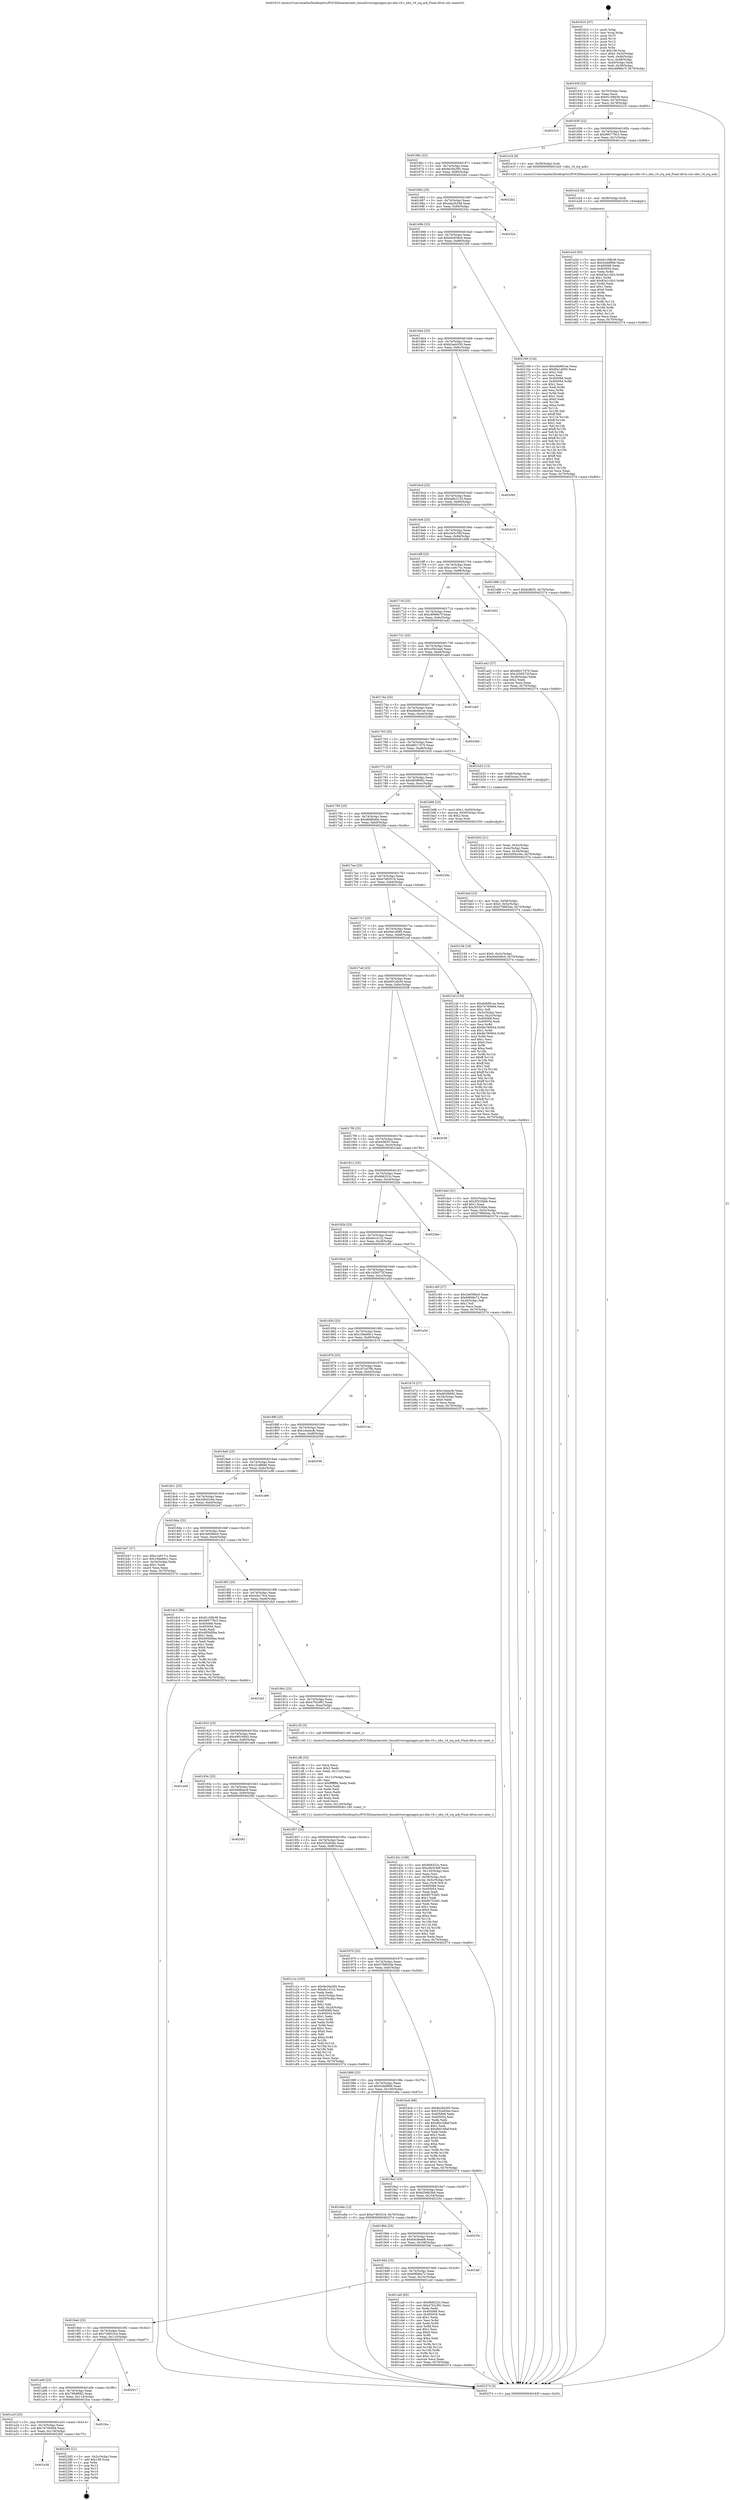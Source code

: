 digraph "0x401610" {
  label = "0x401610 (/mnt/c/Users/mathe/Desktop/tcc/POCII/binaries/extr_linuxdriversgpiogpio-pci-idio-16.c_idio_16_irq_ack_Final-ollvm.out::main(0))"
  labelloc = "t"
  node[shape=record]

  Entry [label="",width=0.3,height=0.3,shape=circle,fillcolor=black,style=filled]
  "0x40163f" [label="{
     0x40163f [23]\l
     | [instrs]\l
     &nbsp;&nbsp;0x40163f \<+3\>: mov -0x70(%rbp),%eax\l
     &nbsp;&nbsp;0x401642 \<+2\>: mov %eax,%ecx\l
     &nbsp;&nbsp;0x401644 \<+6\>: sub $0x91c58b38,%ecx\l
     &nbsp;&nbsp;0x40164a \<+3\>: mov %eax,-0x74(%rbp)\l
     &nbsp;&nbsp;0x40164d \<+3\>: mov %ecx,-0x78(%rbp)\l
     &nbsp;&nbsp;0x401650 \<+6\>: je 0000000000402310 \<main+0xd00\>\l
  }"]
  "0x402310" [label="{
     0x402310\l
  }", style=dashed]
  "0x401656" [label="{
     0x401656 [22]\l
     | [instrs]\l
     &nbsp;&nbsp;0x401656 \<+5\>: jmp 000000000040165b \<main+0x4b\>\l
     &nbsp;&nbsp;0x40165b \<+3\>: mov -0x74(%rbp),%eax\l
     &nbsp;&nbsp;0x40165e \<+5\>: sub $0x995779c3,%eax\l
     &nbsp;&nbsp;0x401663 \<+3\>: mov %eax,-0x7c(%rbp)\l
     &nbsp;&nbsp;0x401666 \<+6\>: je 0000000000401e1b \<main+0x80b\>\l
  }"]
  Exit [label="",width=0.3,height=0.3,shape=circle,fillcolor=black,style=filled,peripheries=2]
  "0x401e1b" [label="{
     0x401e1b [9]\l
     | [instrs]\l
     &nbsp;&nbsp;0x401e1b \<+4\>: mov -0x58(%rbp),%rdi\l
     &nbsp;&nbsp;0x401e1f \<+5\>: call 0000000000401420 \<idio_16_irq_ack\>\l
     | [calls]\l
     &nbsp;&nbsp;0x401420 \{1\} (/mnt/c/Users/mathe/Desktop/tcc/POCII/binaries/extr_linuxdriversgpiogpio-pci-idio-16.c_idio_16_irq_ack_Final-ollvm.out::idio_16_irq_ack)\l
  }"]
  "0x40166c" [label="{
     0x40166c [22]\l
     | [instrs]\l
     &nbsp;&nbsp;0x40166c \<+5\>: jmp 0000000000401671 \<main+0x61\>\l
     &nbsp;&nbsp;0x401671 \<+3\>: mov -0x74(%rbp),%eax\l
     &nbsp;&nbsp;0x401674 \<+5\>: sub $0x9e29a395,%eax\l
     &nbsp;&nbsp;0x401679 \<+3\>: mov %eax,-0x80(%rbp)\l
     &nbsp;&nbsp;0x40167c \<+6\>: je 00000000004022b2 \<main+0xca2\>\l
  }"]
  "0x401a38" [label="{
     0x401a38\l
  }", style=dashed]
  "0x4022b2" [label="{
     0x4022b2\l
  }", style=dashed]
  "0x401682" [label="{
     0x401682 [25]\l
     | [instrs]\l
     &nbsp;&nbsp;0x401682 \<+5\>: jmp 0000000000401687 \<main+0x77\>\l
     &nbsp;&nbsp;0x401687 \<+3\>: mov -0x74(%rbp),%eax\l
     &nbsp;&nbsp;0x40168a \<+5\>: sub $0xada2b248,%eax\l
     &nbsp;&nbsp;0x40168f \<+6\>: mov %eax,-0x84(%rbp)\l
     &nbsp;&nbsp;0x401695 \<+6\>: je 000000000040232e \<main+0xd1e\>\l
  }"]
  "0x402285" [label="{
     0x402285 [21]\l
     | [instrs]\l
     &nbsp;&nbsp;0x402285 \<+3\>: mov -0x2c(%rbp),%eax\l
     &nbsp;&nbsp;0x402288 \<+7\>: add $0x108,%rsp\l
     &nbsp;&nbsp;0x40228f \<+1\>: pop %rbx\l
     &nbsp;&nbsp;0x402290 \<+2\>: pop %r12\l
     &nbsp;&nbsp;0x402292 \<+2\>: pop %r13\l
     &nbsp;&nbsp;0x402294 \<+2\>: pop %r14\l
     &nbsp;&nbsp;0x402296 \<+2\>: pop %r15\l
     &nbsp;&nbsp;0x402298 \<+1\>: pop %rbp\l
     &nbsp;&nbsp;0x402299 \<+1\>: ret\l
  }"]
  "0x40232e" [label="{
     0x40232e\l
  }", style=dashed]
  "0x40169b" [label="{
     0x40169b [25]\l
     | [instrs]\l
     &nbsp;&nbsp;0x40169b \<+5\>: jmp 00000000004016a0 \<main+0x90\>\l
     &nbsp;&nbsp;0x4016a0 \<+3\>: mov -0x74(%rbp),%eax\l
     &nbsp;&nbsp;0x4016a3 \<+5\>: sub $0xb0e938c0,%eax\l
     &nbsp;&nbsp;0x4016a8 \<+6\>: mov %eax,-0x88(%rbp)\l
     &nbsp;&nbsp;0x4016ae \<+6\>: je 0000000000402169 \<main+0xb59\>\l
  }"]
  "0x401a1f" [label="{
     0x401a1f [25]\l
     | [instrs]\l
     &nbsp;&nbsp;0x401a1f \<+5\>: jmp 0000000000401a24 \<main+0x414\>\l
     &nbsp;&nbsp;0x401a24 \<+3\>: mov -0x74(%rbp),%eax\l
     &nbsp;&nbsp;0x401a27 \<+5\>: sub $0x7e709494,%eax\l
     &nbsp;&nbsp;0x401a2c \<+6\>: mov %eax,-0x118(%rbp)\l
     &nbsp;&nbsp;0x401a32 \<+6\>: je 0000000000402285 \<main+0xc75\>\l
  }"]
  "0x402169" [label="{
     0x402169 [134]\l
     | [instrs]\l
     &nbsp;&nbsp;0x402169 \<+5\>: mov $0xd4b981ee,%eax\l
     &nbsp;&nbsp;0x40216e \<+5\>: mov $0xf0e1d095,%ecx\l
     &nbsp;&nbsp;0x402173 \<+2\>: mov $0x1,%dl\l
     &nbsp;&nbsp;0x402175 \<+2\>: xor %esi,%esi\l
     &nbsp;&nbsp;0x402177 \<+7\>: mov 0x405068,%edi\l
     &nbsp;&nbsp;0x40217e \<+8\>: mov 0x405054,%r8d\l
     &nbsp;&nbsp;0x402186 \<+3\>: sub $0x1,%esi\l
     &nbsp;&nbsp;0x402189 \<+3\>: mov %edi,%r9d\l
     &nbsp;&nbsp;0x40218c \<+3\>: add %esi,%r9d\l
     &nbsp;&nbsp;0x40218f \<+4\>: imul %r9d,%edi\l
     &nbsp;&nbsp;0x402193 \<+3\>: and $0x1,%edi\l
     &nbsp;&nbsp;0x402196 \<+3\>: cmp $0x0,%edi\l
     &nbsp;&nbsp;0x402199 \<+4\>: sete %r10b\l
     &nbsp;&nbsp;0x40219d \<+4\>: cmp $0xa,%r8d\l
     &nbsp;&nbsp;0x4021a1 \<+4\>: setl %r11b\l
     &nbsp;&nbsp;0x4021a5 \<+3\>: mov %r10b,%bl\l
     &nbsp;&nbsp;0x4021a8 \<+3\>: xor $0xff,%bl\l
     &nbsp;&nbsp;0x4021ab \<+3\>: mov %r11b,%r14b\l
     &nbsp;&nbsp;0x4021ae \<+4\>: xor $0xff,%r14b\l
     &nbsp;&nbsp;0x4021b2 \<+3\>: xor $0x1,%dl\l
     &nbsp;&nbsp;0x4021b5 \<+3\>: mov %bl,%r15b\l
     &nbsp;&nbsp;0x4021b8 \<+4\>: and $0xff,%r15b\l
     &nbsp;&nbsp;0x4021bc \<+3\>: and %dl,%r10b\l
     &nbsp;&nbsp;0x4021bf \<+3\>: mov %r14b,%r12b\l
     &nbsp;&nbsp;0x4021c2 \<+4\>: and $0xff,%r12b\l
     &nbsp;&nbsp;0x4021c6 \<+3\>: and %dl,%r11b\l
     &nbsp;&nbsp;0x4021c9 \<+3\>: or %r10b,%r15b\l
     &nbsp;&nbsp;0x4021cc \<+3\>: or %r11b,%r12b\l
     &nbsp;&nbsp;0x4021cf \<+3\>: xor %r12b,%r15b\l
     &nbsp;&nbsp;0x4021d2 \<+3\>: or %r14b,%bl\l
     &nbsp;&nbsp;0x4021d5 \<+3\>: xor $0xff,%bl\l
     &nbsp;&nbsp;0x4021d8 \<+3\>: or $0x1,%dl\l
     &nbsp;&nbsp;0x4021db \<+2\>: and %dl,%bl\l
     &nbsp;&nbsp;0x4021dd \<+3\>: or %bl,%r15b\l
     &nbsp;&nbsp;0x4021e0 \<+4\>: test $0x1,%r15b\l
     &nbsp;&nbsp;0x4021e4 \<+3\>: cmovne %ecx,%eax\l
     &nbsp;&nbsp;0x4021e7 \<+3\>: mov %eax,-0x70(%rbp)\l
     &nbsp;&nbsp;0x4021ea \<+5\>: jmp 0000000000402374 \<main+0xd64\>\l
  }"]
  "0x4016b4" [label="{
     0x4016b4 [25]\l
     | [instrs]\l
     &nbsp;&nbsp;0x4016b4 \<+5\>: jmp 00000000004016b9 \<main+0xa9\>\l
     &nbsp;&nbsp;0x4016b9 \<+3\>: mov -0x74(%rbp),%eax\l
     &nbsp;&nbsp;0x4016bc \<+5\>: sub $0xb5aeb550,%eax\l
     &nbsp;&nbsp;0x4016c1 \<+6\>: mov %eax,-0x8c(%rbp)\l
     &nbsp;&nbsp;0x4016c7 \<+6\>: je 0000000000402062 \<main+0xa52\>\l
  }"]
  "0x401fca" [label="{
     0x401fca\l
  }", style=dashed]
  "0x402062" [label="{
     0x402062\l
  }", style=dashed]
  "0x4016cd" [label="{
     0x4016cd [25]\l
     | [instrs]\l
     &nbsp;&nbsp;0x4016cd \<+5\>: jmp 00000000004016d2 \<main+0xc2\>\l
     &nbsp;&nbsp;0x4016d2 \<+3\>: mov -0x74(%rbp),%eax\l
     &nbsp;&nbsp;0x4016d5 \<+5\>: sub $0xba9c2135,%eax\l
     &nbsp;&nbsp;0x4016da \<+6\>: mov %eax,-0x90(%rbp)\l
     &nbsp;&nbsp;0x4016e0 \<+6\>: je 0000000000401b19 \<main+0x509\>\l
  }"]
  "0x401a06" [label="{
     0x401a06 [25]\l
     | [instrs]\l
     &nbsp;&nbsp;0x401a06 \<+5\>: jmp 0000000000401a0b \<main+0x3fb\>\l
     &nbsp;&nbsp;0x401a0b \<+3\>: mov -0x74(%rbp),%eax\l
     &nbsp;&nbsp;0x401a0e \<+5\>: sub $0x786df062,%eax\l
     &nbsp;&nbsp;0x401a13 \<+6\>: mov %eax,-0x114(%rbp)\l
     &nbsp;&nbsp;0x401a19 \<+6\>: je 0000000000401fca \<main+0x9ba\>\l
  }"]
  "0x401b19" [label="{
     0x401b19\l
  }", style=dashed]
  "0x4016e6" [label="{
     0x4016e6 [25]\l
     | [instrs]\l
     &nbsp;&nbsp;0x4016e6 \<+5\>: jmp 00000000004016eb \<main+0xdb\>\l
     &nbsp;&nbsp;0x4016eb \<+3\>: mov -0x74(%rbp),%eax\l
     &nbsp;&nbsp;0x4016ee \<+5\>: sub $0xc0e5c59f,%eax\l
     &nbsp;&nbsp;0x4016f3 \<+6\>: mov %eax,-0x94(%rbp)\l
     &nbsp;&nbsp;0x4016f9 \<+6\>: je 0000000000401d98 \<main+0x788\>\l
  }"]
  "0x402017" [label="{
     0x402017\l
  }", style=dashed]
  "0x401d98" [label="{
     0x401d98 [12]\l
     | [instrs]\l
     &nbsp;&nbsp;0x401d98 \<+7\>: movl $0xfc9835,-0x70(%rbp)\l
     &nbsp;&nbsp;0x401d9f \<+5\>: jmp 0000000000402374 \<main+0xd64\>\l
  }"]
  "0x4016ff" [label="{
     0x4016ff [25]\l
     | [instrs]\l
     &nbsp;&nbsp;0x4016ff \<+5\>: jmp 0000000000401704 \<main+0xf4\>\l
     &nbsp;&nbsp;0x401704 \<+3\>: mov -0x74(%rbp),%eax\l
     &nbsp;&nbsp;0x401707 \<+5\>: sub $0xc1a917cc,%eax\l
     &nbsp;&nbsp;0x40170c \<+6\>: mov %eax,-0x98(%rbp)\l
     &nbsp;&nbsp;0x401712 \<+6\>: je 0000000000401b62 \<main+0x552\>\l
  }"]
  "0x401e2d" [label="{
     0x401e2d [93]\l
     | [instrs]\l
     &nbsp;&nbsp;0x401e2d \<+5\>: mov $0x91c58b38,%eax\l
     &nbsp;&nbsp;0x401e32 \<+5\>: mov $0x5cbbf906,%ecx\l
     &nbsp;&nbsp;0x401e37 \<+7\>: mov 0x405068,%edx\l
     &nbsp;&nbsp;0x401e3e \<+7\>: mov 0x405054,%esi\l
     &nbsp;&nbsp;0x401e45 \<+3\>: mov %edx,%r8d\l
     &nbsp;&nbsp;0x401e48 \<+7\>: sub $0x83a1c5b3,%r8d\l
     &nbsp;&nbsp;0x401e4f \<+4\>: sub $0x1,%r8d\l
     &nbsp;&nbsp;0x401e53 \<+7\>: add $0x83a1c5b3,%r8d\l
     &nbsp;&nbsp;0x401e5a \<+4\>: imul %r8d,%edx\l
     &nbsp;&nbsp;0x401e5e \<+3\>: and $0x1,%edx\l
     &nbsp;&nbsp;0x401e61 \<+3\>: cmp $0x0,%edx\l
     &nbsp;&nbsp;0x401e64 \<+4\>: sete %r9b\l
     &nbsp;&nbsp;0x401e68 \<+3\>: cmp $0xa,%esi\l
     &nbsp;&nbsp;0x401e6b \<+4\>: setl %r10b\l
     &nbsp;&nbsp;0x401e6f \<+3\>: mov %r9b,%r11b\l
     &nbsp;&nbsp;0x401e72 \<+3\>: and %r10b,%r11b\l
     &nbsp;&nbsp;0x401e75 \<+3\>: xor %r10b,%r9b\l
     &nbsp;&nbsp;0x401e78 \<+3\>: or %r9b,%r11b\l
     &nbsp;&nbsp;0x401e7b \<+4\>: test $0x1,%r11b\l
     &nbsp;&nbsp;0x401e7f \<+3\>: cmovne %ecx,%eax\l
     &nbsp;&nbsp;0x401e82 \<+3\>: mov %eax,-0x70(%rbp)\l
     &nbsp;&nbsp;0x401e85 \<+5\>: jmp 0000000000402374 \<main+0xd64\>\l
  }"]
  "0x401b62" [label="{
     0x401b62\l
  }", style=dashed]
  "0x401718" [label="{
     0x401718 [25]\l
     | [instrs]\l
     &nbsp;&nbsp;0x401718 \<+5\>: jmp 000000000040171d \<main+0x10d\>\l
     &nbsp;&nbsp;0x40171d \<+3\>: mov -0x74(%rbp),%eax\l
     &nbsp;&nbsp;0x401720 \<+5\>: sub $0xc8996e7f,%eax\l
     &nbsp;&nbsp;0x401725 \<+6\>: mov %eax,-0x9c(%rbp)\l
     &nbsp;&nbsp;0x40172b \<+6\>: je 0000000000401a42 \<main+0x432\>\l
  }"]
  "0x401e24" [label="{
     0x401e24 [9]\l
     | [instrs]\l
     &nbsp;&nbsp;0x401e24 \<+4\>: mov -0x58(%rbp),%rdi\l
     &nbsp;&nbsp;0x401e28 \<+5\>: call 0000000000401030 \<free@plt\>\l
     | [calls]\l
     &nbsp;&nbsp;0x401030 \{1\} (unknown)\l
  }"]
  "0x401a42" [label="{
     0x401a42 [27]\l
     | [instrs]\l
     &nbsp;&nbsp;0x401a42 \<+5\>: mov $0xd6017470,%eax\l
     &nbsp;&nbsp;0x401a47 \<+5\>: mov $0x1656572f,%ecx\l
     &nbsp;&nbsp;0x401a4c \<+3\>: mov -0x38(%rbp),%edx\l
     &nbsp;&nbsp;0x401a4f \<+3\>: cmp $0x2,%edx\l
     &nbsp;&nbsp;0x401a52 \<+3\>: cmovne %ecx,%eax\l
     &nbsp;&nbsp;0x401a55 \<+3\>: mov %eax,-0x70(%rbp)\l
     &nbsp;&nbsp;0x401a58 \<+5\>: jmp 0000000000402374 \<main+0xd64\>\l
  }"]
  "0x401731" [label="{
     0x401731 [25]\l
     | [instrs]\l
     &nbsp;&nbsp;0x401731 \<+5\>: jmp 0000000000401736 \<main+0x126\>\l
     &nbsp;&nbsp;0x401736 \<+3\>: mov -0x74(%rbp),%eax\l
     &nbsp;&nbsp;0x401739 \<+5\>: sub $0xcc0b2ea4,%eax\l
     &nbsp;&nbsp;0x40173e \<+6\>: mov %eax,-0xa0(%rbp)\l
     &nbsp;&nbsp;0x401744 \<+6\>: je 0000000000401ab5 \<main+0x4a5\>\l
  }"]
  "0x402374" [label="{
     0x402374 [5]\l
     | [instrs]\l
     &nbsp;&nbsp;0x402374 \<+5\>: jmp 000000000040163f \<main+0x2f\>\l
  }"]
  "0x401610" [label="{
     0x401610 [47]\l
     | [instrs]\l
     &nbsp;&nbsp;0x401610 \<+1\>: push %rbp\l
     &nbsp;&nbsp;0x401611 \<+3\>: mov %rsp,%rbp\l
     &nbsp;&nbsp;0x401614 \<+2\>: push %r15\l
     &nbsp;&nbsp;0x401616 \<+2\>: push %r14\l
     &nbsp;&nbsp;0x401618 \<+2\>: push %r13\l
     &nbsp;&nbsp;0x40161a \<+2\>: push %r12\l
     &nbsp;&nbsp;0x40161c \<+1\>: push %rbx\l
     &nbsp;&nbsp;0x40161d \<+7\>: sub $0x108,%rsp\l
     &nbsp;&nbsp;0x401624 \<+7\>: movl $0x0,-0x3c(%rbp)\l
     &nbsp;&nbsp;0x40162b \<+3\>: mov %edi,-0x40(%rbp)\l
     &nbsp;&nbsp;0x40162e \<+4\>: mov %rsi,-0x48(%rbp)\l
     &nbsp;&nbsp;0x401632 \<+3\>: mov -0x40(%rbp),%edi\l
     &nbsp;&nbsp;0x401635 \<+3\>: mov %edi,-0x38(%rbp)\l
     &nbsp;&nbsp;0x401638 \<+7\>: movl $0xc8996e7f,-0x70(%rbp)\l
  }"]
  "0x401d2c" [label="{
     0x401d2c [108]\l
     | [instrs]\l
     &nbsp;&nbsp;0x401d2c \<+5\>: mov $0x9b6322c,%ecx\l
     &nbsp;&nbsp;0x401d31 \<+5\>: mov $0xc0e5c59f,%edx\l
     &nbsp;&nbsp;0x401d36 \<+6\>: mov -0x120(%rbp),%esi\l
     &nbsp;&nbsp;0x401d3c \<+3\>: imul %eax,%esi\l
     &nbsp;&nbsp;0x401d3f \<+4\>: mov -0x58(%rbp),%r8\l
     &nbsp;&nbsp;0x401d43 \<+4\>: movslq -0x5c(%rbp),%r9\l
     &nbsp;&nbsp;0x401d47 \<+4\>: mov %esi,(%r8,%r9,4)\l
     &nbsp;&nbsp;0x401d4b \<+7\>: mov 0x405068,%eax\l
     &nbsp;&nbsp;0x401d52 \<+7\>: mov 0x405054,%esi\l
     &nbsp;&nbsp;0x401d59 \<+2\>: mov %eax,%edi\l
     &nbsp;&nbsp;0x401d5b \<+6\>: sub $0x6b753ef1,%edi\l
     &nbsp;&nbsp;0x401d61 \<+3\>: sub $0x1,%edi\l
     &nbsp;&nbsp;0x401d64 \<+6\>: add $0x6b753ef1,%edi\l
     &nbsp;&nbsp;0x401d6a \<+3\>: imul %edi,%eax\l
     &nbsp;&nbsp;0x401d6d \<+3\>: and $0x1,%eax\l
     &nbsp;&nbsp;0x401d70 \<+3\>: cmp $0x0,%eax\l
     &nbsp;&nbsp;0x401d73 \<+4\>: sete %r10b\l
     &nbsp;&nbsp;0x401d77 \<+3\>: cmp $0xa,%esi\l
     &nbsp;&nbsp;0x401d7a \<+4\>: setl %r11b\l
     &nbsp;&nbsp;0x401d7e \<+3\>: mov %r10b,%bl\l
     &nbsp;&nbsp;0x401d81 \<+3\>: and %r11b,%bl\l
     &nbsp;&nbsp;0x401d84 \<+3\>: xor %r11b,%r10b\l
     &nbsp;&nbsp;0x401d87 \<+3\>: or %r10b,%bl\l
     &nbsp;&nbsp;0x401d8a \<+3\>: test $0x1,%bl\l
     &nbsp;&nbsp;0x401d8d \<+3\>: cmovne %edx,%ecx\l
     &nbsp;&nbsp;0x401d90 \<+3\>: mov %ecx,-0x70(%rbp)\l
     &nbsp;&nbsp;0x401d93 \<+5\>: jmp 0000000000402374 \<main+0xd64\>\l
  }"]
  "0x401ab5" [label="{
     0x401ab5\l
  }", style=dashed]
  "0x40174a" [label="{
     0x40174a [25]\l
     | [instrs]\l
     &nbsp;&nbsp;0x40174a \<+5\>: jmp 000000000040174f \<main+0x13f\>\l
     &nbsp;&nbsp;0x40174f \<+3\>: mov -0x74(%rbp),%eax\l
     &nbsp;&nbsp;0x401752 \<+5\>: sub $0xd4b981ee,%eax\l
     &nbsp;&nbsp;0x401757 \<+6\>: mov %eax,-0xa4(%rbp)\l
     &nbsp;&nbsp;0x40175d \<+6\>: je 000000000040236d \<main+0xd5d\>\l
  }"]
  "0x401cf8" [label="{
     0x401cf8 [52]\l
     | [instrs]\l
     &nbsp;&nbsp;0x401cf8 \<+2\>: xor %ecx,%ecx\l
     &nbsp;&nbsp;0x401cfa \<+5\>: mov $0x2,%edx\l
     &nbsp;&nbsp;0x401cff \<+6\>: mov %edx,-0x11c(%rbp)\l
     &nbsp;&nbsp;0x401d05 \<+1\>: cltd\l
     &nbsp;&nbsp;0x401d06 \<+6\>: mov -0x11c(%rbp),%esi\l
     &nbsp;&nbsp;0x401d0c \<+2\>: idiv %esi\l
     &nbsp;&nbsp;0x401d0e \<+6\>: imul $0xfffffffe,%edx,%edx\l
     &nbsp;&nbsp;0x401d14 \<+2\>: mov %ecx,%edi\l
     &nbsp;&nbsp;0x401d16 \<+2\>: sub %edx,%edi\l
     &nbsp;&nbsp;0x401d18 \<+2\>: mov %ecx,%edx\l
     &nbsp;&nbsp;0x401d1a \<+3\>: sub $0x1,%edx\l
     &nbsp;&nbsp;0x401d1d \<+2\>: add %edx,%edi\l
     &nbsp;&nbsp;0x401d1f \<+2\>: sub %edi,%ecx\l
     &nbsp;&nbsp;0x401d21 \<+6\>: mov %ecx,-0x120(%rbp)\l
     &nbsp;&nbsp;0x401d27 \<+5\>: call 0000000000401160 \<next_i\>\l
     | [calls]\l
     &nbsp;&nbsp;0x401160 \{1\} (/mnt/c/Users/mathe/Desktop/tcc/POCII/binaries/extr_linuxdriversgpiogpio-pci-idio-16.c_idio_16_irq_ack_Final-ollvm.out::next_i)\l
  }"]
  "0x40236d" [label="{
     0x40236d\l
  }", style=dashed]
  "0x401763" [label="{
     0x401763 [25]\l
     | [instrs]\l
     &nbsp;&nbsp;0x401763 \<+5\>: jmp 0000000000401768 \<main+0x158\>\l
     &nbsp;&nbsp;0x401768 \<+3\>: mov -0x74(%rbp),%eax\l
     &nbsp;&nbsp;0x40176b \<+5\>: sub $0xd6017470,%eax\l
     &nbsp;&nbsp;0x401770 \<+6\>: mov %eax,-0xa8(%rbp)\l
     &nbsp;&nbsp;0x401776 \<+6\>: je 0000000000401b25 \<main+0x515\>\l
  }"]
  "0x4019ed" [label="{
     0x4019ed [25]\l
     | [instrs]\l
     &nbsp;&nbsp;0x4019ed \<+5\>: jmp 00000000004019f2 \<main+0x3e2\>\l
     &nbsp;&nbsp;0x4019f2 \<+3\>: mov -0x74(%rbp),%eax\l
     &nbsp;&nbsp;0x4019f5 \<+5\>: sub $0x728923c4,%eax\l
     &nbsp;&nbsp;0x4019fa \<+6\>: mov %eax,-0x110(%rbp)\l
     &nbsp;&nbsp;0x401a00 \<+6\>: je 0000000000402017 \<main+0xa07\>\l
  }"]
  "0x401b25" [label="{
     0x401b25 [13]\l
     | [instrs]\l
     &nbsp;&nbsp;0x401b25 \<+4\>: mov -0x48(%rbp),%rax\l
     &nbsp;&nbsp;0x401b29 \<+4\>: mov 0x8(%rax),%rdi\l
     &nbsp;&nbsp;0x401b2d \<+5\>: call 0000000000401060 \<atoi@plt\>\l
     | [calls]\l
     &nbsp;&nbsp;0x401060 \{1\} (unknown)\l
  }"]
  "0x40177c" [label="{
     0x40177c [25]\l
     | [instrs]\l
     &nbsp;&nbsp;0x40177c \<+5\>: jmp 0000000000401781 \<main+0x171\>\l
     &nbsp;&nbsp;0x401781 \<+3\>: mov -0x74(%rbp),%eax\l
     &nbsp;&nbsp;0x401784 \<+5\>: sub $0xd83f8082,%eax\l
     &nbsp;&nbsp;0x401789 \<+6\>: mov %eax,-0xac(%rbp)\l
     &nbsp;&nbsp;0x40178f \<+6\>: je 0000000000401b98 \<main+0x588\>\l
  }"]
  "0x401b32" [label="{
     0x401b32 [21]\l
     | [instrs]\l
     &nbsp;&nbsp;0x401b32 \<+3\>: mov %eax,-0x4c(%rbp)\l
     &nbsp;&nbsp;0x401b35 \<+3\>: mov -0x4c(%rbp),%eax\l
     &nbsp;&nbsp;0x401b38 \<+3\>: mov %eax,-0x34(%rbp)\l
     &nbsp;&nbsp;0x401b3b \<+7\>: movl $0x3d042c6e,-0x70(%rbp)\l
     &nbsp;&nbsp;0x401b42 \<+5\>: jmp 0000000000402374 \<main+0xd64\>\l
  }"]
  "0x401ca0" [label="{
     0x401ca0 [83]\l
     | [instrs]\l
     &nbsp;&nbsp;0x401ca0 \<+5\>: mov $0x9b6322c,%eax\l
     &nbsp;&nbsp;0x401ca5 \<+5\>: mov $0x4762cf91,%ecx\l
     &nbsp;&nbsp;0x401caa \<+2\>: xor %edx,%edx\l
     &nbsp;&nbsp;0x401cac \<+7\>: mov 0x405068,%esi\l
     &nbsp;&nbsp;0x401cb3 \<+7\>: mov 0x405054,%edi\l
     &nbsp;&nbsp;0x401cba \<+3\>: sub $0x1,%edx\l
     &nbsp;&nbsp;0x401cbd \<+3\>: mov %esi,%r8d\l
     &nbsp;&nbsp;0x401cc0 \<+3\>: add %edx,%r8d\l
     &nbsp;&nbsp;0x401cc3 \<+4\>: imul %r8d,%esi\l
     &nbsp;&nbsp;0x401cc7 \<+3\>: and $0x1,%esi\l
     &nbsp;&nbsp;0x401cca \<+3\>: cmp $0x0,%esi\l
     &nbsp;&nbsp;0x401ccd \<+4\>: sete %r9b\l
     &nbsp;&nbsp;0x401cd1 \<+3\>: cmp $0xa,%edi\l
     &nbsp;&nbsp;0x401cd4 \<+4\>: setl %r10b\l
     &nbsp;&nbsp;0x401cd8 \<+3\>: mov %r9b,%r11b\l
     &nbsp;&nbsp;0x401cdb \<+3\>: and %r10b,%r11b\l
     &nbsp;&nbsp;0x401cde \<+3\>: xor %r10b,%r9b\l
     &nbsp;&nbsp;0x401ce1 \<+3\>: or %r9b,%r11b\l
     &nbsp;&nbsp;0x401ce4 \<+4\>: test $0x1,%r11b\l
     &nbsp;&nbsp;0x401ce8 \<+3\>: cmovne %ecx,%eax\l
     &nbsp;&nbsp;0x401ceb \<+3\>: mov %eax,-0x70(%rbp)\l
     &nbsp;&nbsp;0x401cee \<+5\>: jmp 0000000000402374 \<main+0xd64\>\l
  }"]
  "0x401b98" [label="{
     0x401b98 [23]\l
     | [instrs]\l
     &nbsp;&nbsp;0x401b98 \<+7\>: movl $0x1,-0x50(%rbp)\l
     &nbsp;&nbsp;0x401b9f \<+4\>: movslq -0x50(%rbp),%rax\l
     &nbsp;&nbsp;0x401ba3 \<+4\>: shl $0x2,%rax\l
     &nbsp;&nbsp;0x401ba7 \<+3\>: mov %rax,%rdi\l
     &nbsp;&nbsp;0x401baa \<+5\>: call 0000000000401050 \<malloc@plt\>\l
     | [calls]\l
     &nbsp;&nbsp;0x401050 \{1\} (unknown)\l
  }"]
  "0x401795" [label="{
     0x401795 [25]\l
     | [instrs]\l
     &nbsp;&nbsp;0x401795 \<+5\>: jmp 000000000040179a \<main+0x18a\>\l
     &nbsp;&nbsp;0x40179a \<+3\>: mov -0x74(%rbp),%eax\l
     &nbsp;&nbsp;0x40179d \<+5\>: sub $0xdbfdbd0a,%eax\l
     &nbsp;&nbsp;0x4017a2 \<+6\>: mov %eax,-0xb0(%rbp)\l
     &nbsp;&nbsp;0x4017a8 \<+6\>: je 000000000040229a \<main+0xc8a\>\l
  }"]
  "0x4019d4" [label="{
     0x4019d4 [25]\l
     | [instrs]\l
     &nbsp;&nbsp;0x4019d4 \<+5\>: jmp 00000000004019d9 \<main+0x3c9\>\l
     &nbsp;&nbsp;0x4019d9 \<+3\>: mov -0x74(%rbp),%eax\l
     &nbsp;&nbsp;0x4019dc \<+5\>: sub $0x69f48a72,%eax\l
     &nbsp;&nbsp;0x4019e1 \<+6\>: mov %eax,-0x10c(%rbp)\l
     &nbsp;&nbsp;0x4019e7 \<+6\>: je 0000000000401ca0 \<main+0x690\>\l
  }"]
  "0x40229a" [label="{
     0x40229a\l
  }", style=dashed]
  "0x4017ae" [label="{
     0x4017ae [25]\l
     | [instrs]\l
     &nbsp;&nbsp;0x4017ae \<+5\>: jmp 00000000004017b3 \<main+0x1a3\>\l
     &nbsp;&nbsp;0x4017b3 \<+3\>: mov -0x74(%rbp),%eax\l
     &nbsp;&nbsp;0x4017b6 \<+5\>: sub $0xe7d6351b,%eax\l
     &nbsp;&nbsp;0x4017bb \<+6\>: mov %eax,-0xb4(%rbp)\l
     &nbsp;&nbsp;0x4017c1 \<+6\>: je 0000000000402156 \<main+0xb46\>\l
  }"]
  "0x401faf" [label="{
     0x401faf\l
  }", style=dashed]
  "0x402156" [label="{
     0x402156 [19]\l
     | [instrs]\l
     &nbsp;&nbsp;0x402156 \<+7\>: movl $0x0,-0x3c(%rbp)\l
     &nbsp;&nbsp;0x40215d \<+7\>: movl $0xb0e938c0,-0x70(%rbp)\l
     &nbsp;&nbsp;0x402164 \<+5\>: jmp 0000000000402374 \<main+0xd64\>\l
  }"]
  "0x4017c7" [label="{
     0x4017c7 [25]\l
     | [instrs]\l
     &nbsp;&nbsp;0x4017c7 \<+5\>: jmp 00000000004017cc \<main+0x1bc\>\l
     &nbsp;&nbsp;0x4017cc \<+3\>: mov -0x74(%rbp),%eax\l
     &nbsp;&nbsp;0x4017cf \<+5\>: sub $0xf0e1d095,%eax\l
     &nbsp;&nbsp;0x4017d4 \<+6\>: mov %eax,-0xb8(%rbp)\l
     &nbsp;&nbsp;0x4017da \<+6\>: je 00000000004021ef \<main+0xbdf\>\l
  }"]
  "0x4019bb" [label="{
     0x4019bb [25]\l
     | [instrs]\l
     &nbsp;&nbsp;0x4019bb \<+5\>: jmp 00000000004019c0 \<main+0x3b0\>\l
     &nbsp;&nbsp;0x4019c0 \<+3\>: mov -0x74(%rbp),%eax\l
     &nbsp;&nbsp;0x4019c3 \<+5\>: sub $0x64c8eeb8,%eax\l
     &nbsp;&nbsp;0x4019c8 \<+6\>: mov %eax,-0x108(%rbp)\l
     &nbsp;&nbsp;0x4019ce \<+6\>: je 0000000000401faf \<main+0x99f\>\l
  }"]
  "0x4021ef" [label="{
     0x4021ef [150]\l
     | [instrs]\l
     &nbsp;&nbsp;0x4021ef \<+5\>: mov $0xd4b981ee,%eax\l
     &nbsp;&nbsp;0x4021f4 \<+5\>: mov $0x7e709494,%ecx\l
     &nbsp;&nbsp;0x4021f9 \<+2\>: mov $0x1,%dl\l
     &nbsp;&nbsp;0x4021fb \<+3\>: mov -0x3c(%rbp),%esi\l
     &nbsp;&nbsp;0x4021fe \<+3\>: mov %esi,-0x2c(%rbp)\l
     &nbsp;&nbsp;0x402201 \<+7\>: mov 0x405068,%esi\l
     &nbsp;&nbsp;0x402208 \<+7\>: mov 0x405054,%edi\l
     &nbsp;&nbsp;0x40220f \<+3\>: mov %esi,%r8d\l
     &nbsp;&nbsp;0x402212 \<+7\>: add $0x8e780954,%r8d\l
     &nbsp;&nbsp;0x402219 \<+4\>: sub $0x1,%r8d\l
     &nbsp;&nbsp;0x40221d \<+7\>: sub $0x8e780954,%r8d\l
     &nbsp;&nbsp;0x402224 \<+4\>: imul %r8d,%esi\l
     &nbsp;&nbsp;0x402228 \<+3\>: and $0x1,%esi\l
     &nbsp;&nbsp;0x40222b \<+3\>: cmp $0x0,%esi\l
     &nbsp;&nbsp;0x40222e \<+4\>: sete %r9b\l
     &nbsp;&nbsp;0x402232 \<+3\>: cmp $0xa,%edi\l
     &nbsp;&nbsp;0x402235 \<+4\>: setl %r10b\l
     &nbsp;&nbsp;0x402239 \<+3\>: mov %r9b,%r11b\l
     &nbsp;&nbsp;0x40223c \<+4\>: xor $0xff,%r11b\l
     &nbsp;&nbsp;0x402240 \<+3\>: mov %r10b,%bl\l
     &nbsp;&nbsp;0x402243 \<+3\>: xor $0xff,%bl\l
     &nbsp;&nbsp;0x402246 \<+3\>: xor $0x1,%dl\l
     &nbsp;&nbsp;0x402249 \<+3\>: mov %r11b,%r14b\l
     &nbsp;&nbsp;0x40224c \<+4\>: and $0xff,%r14b\l
     &nbsp;&nbsp;0x402250 \<+3\>: and %dl,%r9b\l
     &nbsp;&nbsp;0x402253 \<+3\>: mov %bl,%r15b\l
     &nbsp;&nbsp;0x402256 \<+4\>: and $0xff,%r15b\l
     &nbsp;&nbsp;0x40225a \<+3\>: and %dl,%r10b\l
     &nbsp;&nbsp;0x40225d \<+3\>: or %r9b,%r14b\l
     &nbsp;&nbsp;0x402260 \<+3\>: or %r10b,%r15b\l
     &nbsp;&nbsp;0x402263 \<+3\>: xor %r15b,%r14b\l
     &nbsp;&nbsp;0x402266 \<+3\>: or %bl,%r11b\l
     &nbsp;&nbsp;0x402269 \<+4\>: xor $0xff,%r11b\l
     &nbsp;&nbsp;0x40226d \<+3\>: or $0x1,%dl\l
     &nbsp;&nbsp;0x402270 \<+3\>: and %dl,%r11b\l
     &nbsp;&nbsp;0x402273 \<+3\>: or %r11b,%r14b\l
     &nbsp;&nbsp;0x402276 \<+4\>: test $0x1,%r14b\l
     &nbsp;&nbsp;0x40227a \<+3\>: cmovne %ecx,%eax\l
     &nbsp;&nbsp;0x40227d \<+3\>: mov %eax,-0x70(%rbp)\l
     &nbsp;&nbsp;0x402280 \<+5\>: jmp 0000000000402374 \<main+0xd64\>\l
  }"]
  "0x4017e0" [label="{
     0x4017e0 [25]\l
     | [instrs]\l
     &nbsp;&nbsp;0x4017e0 \<+5\>: jmp 00000000004017e5 \<main+0x1d5\>\l
     &nbsp;&nbsp;0x4017e5 \<+3\>: mov -0x74(%rbp),%eax\l
     &nbsp;&nbsp;0x4017e8 \<+5\>: sub $0xfd51db30,%eax\l
     &nbsp;&nbsp;0x4017ed \<+6\>: mov %eax,-0xbc(%rbp)\l
     &nbsp;&nbsp;0x4017f3 \<+6\>: je 0000000000402038 \<main+0xa28\>\l
  }"]
  "0x40235c" [label="{
     0x40235c\l
  }", style=dashed]
  "0x402038" [label="{
     0x402038\l
  }", style=dashed]
  "0x4017f9" [label="{
     0x4017f9 [25]\l
     | [instrs]\l
     &nbsp;&nbsp;0x4017f9 \<+5\>: jmp 00000000004017fe \<main+0x1ee\>\l
     &nbsp;&nbsp;0x4017fe \<+3\>: mov -0x74(%rbp),%eax\l
     &nbsp;&nbsp;0x401801 \<+5\>: sub $0xfc9835,%eax\l
     &nbsp;&nbsp;0x401806 \<+6\>: mov %eax,-0xc0(%rbp)\l
     &nbsp;&nbsp;0x40180c \<+6\>: je 0000000000401da4 \<main+0x794\>\l
  }"]
  "0x4019a2" [label="{
     0x4019a2 [25]\l
     | [instrs]\l
     &nbsp;&nbsp;0x4019a2 \<+5\>: jmp 00000000004019a7 \<main+0x397\>\l
     &nbsp;&nbsp;0x4019a7 \<+3\>: mov -0x74(%rbp),%eax\l
     &nbsp;&nbsp;0x4019aa \<+5\>: sub $0x6298b3b6,%eax\l
     &nbsp;&nbsp;0x4019af \<+6\>: mov %eax,-0x104(%rbp)\l
     &nbsp;&nbsp;0x4019b5 \<+6\>: je 000000000040235c \<main+0xd4c\>\l
  }"]
  "0x401da4" [label="{
     0x401da4 [31]\l
     | [instrs]\l
     &nbsp;&nbsp;0x401da4 \<+3\>: mov -0x5c(%rbp),%eax\l
     &nbsp;&nbsp;0x401da7 \<+5\>: sub $0x3f333bbb,%eax\l
     &nbsp;&nbsp;0x401dac \<+3\>: add $0x1,%eax\l
     &nbsp;&nbsp;0x401daf \<+5\>: add $0x3f333bbb,%eax\l
     &nbsp;&nbsp;0x401db4 \<+3\>: mov %eax,-0x5c(%rbp)\l
     &nbsp;&nbsp;0x401db7 \<+7\>: movl $0x579665da,-0x70(%rbp)\l
     &nbsp;&nbsp;0x401dbe \<+5\>: jmp 0000000000402374 \<main+0xd64\>\l
  }"]
  "0x401812" [label="{
     0x401812 [25]\l
     | [instrs]\l
     &nbsp;&nbsp;0x401812 \<+5\>: jmp 0000000000401817 \<main+0x207\>\l
     &nbsp;&nbsp;0x401817 \<+3\>: mov -0x74(%rbp),%eax\l
     &nbsp;&nbsp;0x40181a \<+5\>: sub $0x9b6322c,%eax\l
     &nbsp;&nbsp;0x40181f \<+6\>: mov %eax,-0xc4(%rbp)\l
     &nbsp;&nbsp;0x401825 \<+6\>: je 00000000004022be \<main+0xcae\>\l
  }"]
  "0x401e8a" [label="{
     0x401e8a [12]\l
     | [instrs]\l
     &nbsp;&nbsp;0x401e8a \<+7\>: movl $0xe7d6351b,-0x70(%rbp)\l
     &nbsp;&nbsp;0x401e91 \<+5\>: jmp 0000000000402374 \<main+0xd64\>\l
  }"]
  "0x4022be" [label="{
     0x4022be\l
  }", style=dashed]
  "0x40182b" [label="{
     0x40182b [25]\l
     | [instrs]\l
     &nbsp;&nbsp;0x40182b \<+5\>: jmp 0000000000401830 \<main+0x220\>\l
     &nbsp;&nbsp;0x401830 \<+3\>: mov -0x74(%rbp),%eax\l
     &nbsp;&nbsp;0x401833 \<+5\>: sub $0xde14122,%eax\l
     &nbsp;&nbsp;0x401838 \<+6\>: mov %eax,-0xc8(%rbp)\l
     &nbsp;&nbsp;0x40183e \<+6\>: je 0000000000401c85 \<main+0x675\>\l
  }"]
  "0x401989" [label="{
     0x401989 [25]\l
     | [instrs]\l
     &nbsp;&nbsp;0x401989 \<+5\>: jmp 000000000040198e \<main+0x37e\>\l
     &nbsp;&nbsp;0x40198e \<+3\>: mov -0x74(%rbp),%eax\l
     &nbsp;&nbsp;0x401991 \<+5\>: sub $0x5cbbf906,%eax\l
     &nbsp;&nbsp;0x401996 \<+6\>: mov %eax,-0x100(%rbp)\l
     &nbsp;&nbsp;0x40199c \<+6\>: je 0000000000401e8a \<main+0x87a\>\l
  }"]
  "0x401c85" [label="{
     0x401c85 [27]\l
     | [instrs]\l
     &nbsp;&nbsp;0x401c85 \<+5\>: mov $0x3e658be5,%eax\l
     &nbsp;&nbsp;0x401c8a \<+5\>: mov $0x69f48a72,%ecx\l
     &nbsp;&nbsp;0x401c8f \<+3\>: mov -0x2d(%rbp),%dl\l
     &nbsp;&nbsp;0x401c92 \<+3\>: test $0x1,%dl\l
     &nbsp;&nbsp;0x401c95 \<+3\>: cmovne %ecx,%eax\l
     &nbsp;&nbsp;0x401c98 \<+3\>: mov %eax,-0x70(%rbp)\l
     &nbsp;&nbsp;0x401c9b \<+5\>: jmp 0000000000402374 \<main+0xd64\>\l
  }"]
  "0x401844" [label="{
     0x401844 [25]\l
     | [instrs]\l
     &nbsp;&nbsp;0x401844 \<+5\>: jmp 0000000000401849 \<main+0x239\>\l
     &nbsp;&nbsp;0x401849 \<+3\>: mov -0x74(%rbp),%eax\l
     &nbsp;&nbsp;0x40184c \<+5\>: sub $0x1656572f,%eax\l
     &nbsp;&nbsp;0x401851 \<+6\>: mov %eax,-0xcc(%rbp)\l
     &nbsp;&nbsp;0x401857 \<+6\>: je 0000000000401a5d \<main+0x44d\>\l
  }"]
  "0x401bc6" [label="{
     0x401bc6 [88]\l
     | [instrs]\l
     &nbsp;&nbsp;0x401bc6 \<+5\>: mov $0x9e29a395,%eax\l
     &nbsp;&nbsp;0x401bcb \<+5\>: mov $0x532e926e,%ecx\l
     &nbsp;&nbsp;0x401bd0 \<+7\>: mov 0x405068,%edx\l
     &nbsp;&nbsp;0x401bd7 \<+7\>: mov 0x405054,%esi\l
     &nbsp;&nbsp;0x401bde \<+2\>: mov %edx,%edi\l
     &nbsp;&nbsp;0x401be0 \<+6\>: add $0xd6e1b8af,%edi\l
     &nbsp;&nbsp;0x401be6 \<+3\>: sub $0x1,%edi\l
     &nbsp;&nbsp;0x401be9 \<+6\>: sub $0xd6e1b8af,%edi\l
     &nbsp;&nbsp;0x401bef \<+3\>: imul %edi,%edx\l
     &nbsp;&nbsp;0x401bf2 \<+3\>: and $0x1,%edx\l
     &nbsp;&nbsp;0x401bf5 \<+3\>: cmp $0x0,%edx\l
     &nbsp;&nbsp;0x401bf8 \<+4\>: sete %r8b\l
     &nbsp;&nbsp;0x401bfc \<+3\>: cmp $0xa,%esi\l
     &nbsp;&nbsp;0x401bff \<+4\>: setl %r9b\l
     &nbsp;&nbsp;0x401c03 \<+3\>: mov %r8b,%r10b\l
     &nbsp;&nbsp;0x401c06 \<+3\>: and %r9b,%r10b\l
     &nbsp;&nbsp;0x401c09 \<+3\>: xor %r9b,%r8b\l
     &nbsp;&nbsp;0x401c0c \<+3\>: or %r8b,%r10b\l
     &nbsp;&nbsp;0x401c0f \<+4\>: test $0x1,%r10b\l
     &nbsp;&nbsp;0x401c13 \<+3\>: cmovne %ecx,%eax\l
     &nbsp;&nbsp;0x401c16 \<+3\>: mov %eax,-0x70(%rbp)\l
     &nbsp;&nbsp;0x401c19 \<+5\>: jmp 0000000000402374 \<main+0xd64\>\l
  }"]
  "0x401a5d" [label="{
     0x401a5d\l
  }", style=dashed]
  "0x40185d" [label="{
     0x40185d [25]\l
     | [instrs]\l
     &nbsp;&nbsp;0x40185d \<+5\>: jmp 0000000000401862 \<main+0x252\>\l
     &nbsp;&nbsp;0x401862 \<+3\>: mov -0x74(%rbp),%eax\l
     &nbsp;&nbsp;0x401865 \<+5\>: sub $0x184e69c1,%eax\l
     &nbsp;&nbsp;0x40186a \<+6\>: mov %eax,-0xd0(%rbp)\l
     &nbsp;&nbsp;0x401870 \<+6\>: je 0000000000401b7d \<main+0x56d\>\l
  }"]
  "0x401970" [label="{
     0x401970 [25]\l
     | [instrs]\l
     &nbsp;&nbsp;0x401970 \<+5\>: jmp 0000000000401975 \<main+0x365\>\l
     &nbsp;&nbsp;0x401975 \<+3\>: mov -0x74(%rbp),%eax\l
     &nbsp;&nbsp;0x401978 \<+5\>: sub $0x579665da,%eax\l
     &nbsp;&nbsp;0x40197d \<+6\>: mov %eax,-0xfc(%rbp)\l
     &nbsp;&nbsp;0x401983 \<+6\>: je 0000000000401bc6 \<main+0x5b6\>\l
  }"]
  "0x401b7d" [label="{
     0x401b7d [27]\l
     | [instrs]\l
     &nbsp;&nbsp;0x401b7d \<+5\>: mov $0x1e4eecfe,%eax\l
     &nbsp;&nbsp;0x401b82 \<+5\>: mov $0xd83f8082,%ecx\l
     &nbsp;&nbsp;0x401b87 \<+3\>: mov -0x34(%rbp),%edx\l
     &nbsp;&nbsp;0x401b8a \<+3\>: cmp $0x0,%edx\l
     &nbsp;&nbsp;0x401b8d \<+3\>: cmove %ecx,%eax\l
     &nbsp;&nbsp;0x401b90 \<+3\>: mov %eax,-0x70(%rbp)\l
     &nbsp;&nbsp;0x401b93 \<+5\>: jmp 0000000000402374 \<main+0xd64\>\l
  }"]
  "0x401876" [label="{
     0x401876 [25]\l
     | [instrs]\l
     &nbsp;&nbsp;0x401876 \<+5\>: jmp 000000000040187b \<main+0x26b\>\l
     &nbsp;&nbsp;0x40187b \<+3\>: mov -0x74(%rbp),%eax\l
     &nbsp;&nbsp;0x40187e \<+5\>: sub $0x187cd79b,%eax\l
     &nbsp;&nbsp;0x401883 \<+6\>: mov %eax,-0xd4(%rbp)\l
     &nbsp;&nbsp;0x401889 \<+6\>: je 000000000040214a \<main+0xb3a\>\l
  }"]
  "0x401c1e" [label="{
     0x401c1e [103]\l
     | [instrs]\l
     &nbsp;&nbsp;0x401c1e \<+5\>: mov $0x9e29a395,%eax\l
     &nbsp;&nbsp;0x401c23 \<+5\>: mov $0xde14122,%ecx\l
     &nbsp;&nbsp;0x401c28 \<+2\>: xor %edx,%edx\l
     &nbsp;&nbsp;0x401c2a \<+3\>: mov -0x5c(%rbp),%esi\l
     &nbsp;&nbsp;0x401c2d \<+3\>: cmp -0x50(%rbp),%esi\l
     &nbsp;&nbsp;0x401c30 \<+4\>: setl %dil\l
     &nbsp;&nbsp;0x401c34 \<+4\>: and $0x1,%dil\l
     &nbsp;&nbsp;0x401c38 \<+4\>: mov %dil,-0x2d(%rbp)\l
     &nbsp;&nbsp;0x401c3c \<+7\>: mov 0x405068,%esi\l
     &nbsp;&nbsp;0x401c43 \<+8\>: mov 0x405054,%r8d\l
     &nbsp;&nbsp;0x401c4b \<+3\>: sub $0x1,%edx\l
     &nbsp;&nbsp;0x401c4e \<+3\>: mov %esi,%r9d\l
     &nbsp;&nbsp;0x401c51 \<+3\>: add %edx,%r9d\l
     &nbsp;&nbsp;0x401c54 \<+4\>: imul %r9d,%esi\l
     &nbsp;&nbsp;0x401c58 \<+3\>: and $0x1,%esi\l
     &nbsp;&nbsp;0x401c5b \<+3\>: cmp $0x0,%esi\l
     &nbsp;&nbsp;0x401c5e \<+4\>: sete %dil\l
     &nbsp;&nbsp;0x401c62 \<+4\>: cmp $0xa,%r8d\l
     &nbsp;&nbsp;0x401c66 \<+4\>: setl %r10b\l
     &nbsp;&nbsp;0x401c6a \<+3\>: mov %dil,%r11b\l
     &nbsp;&nbsp;0x401c6d \<+3\>: and %r10b,%r11b\l
     &nbsp;&nbsp;0x401c70 \<+3\>: xor %r10b,%dil\l
     &nbsp;&nbsp;0x401c73 \<+3\>: or %dil,%r11b\l
     &nbsp;&nbsp;0x401c76 \<+4\>: test $0x1,%r11b\l
     &nbsp;&nbsp;0x401c7a \<+3\>: cmovne %ecx,%eax\l
     &nbsp;&nbsp;0x401c7d \<+3\>: mov %eax,-0x70(%rbp)\l
     &nbsp;&nbsp;0x401c80 \<+5\>: jmp 0000000000402374 \<main+0xd64\>\l
  }"]
  "0x40214a" [label="{
     0x40214a\l
  }", style=dashed]
  "0x40188f" [label="{
     0x40188f [25]\l
     | [instrs]\l
     &nbsp;&nbsp;0x40188f \<+5\>: jmp 0000000000401894 \<main+0x284\>\l
     &nbsp;&nbsp;0x401894 \<+3\>: mov -0x74(%rbp),%eax\l
     &nbsp;&nbsp;0x401897 \<+5\>: sub $0x1e4eecfe,%eax\l
     &nbsp;&nbsp;0x40189c \<+6\>: mov %eax,-0xd8(%rbp)\l
     &nbsp;&nbsp;0x4018a2 \<+6\>: je 0000000000402056 \<main+0xa46\>\l
  }"]
  "0x401957" [label="{
     0x401957 [25]\l
     | [instrs]\l
     &nbsp;&nbsp;0x401957 \<+5\>: jmp 000000000040195c \<main+0x34c\>\l
     &nbsp;&nbsp;0x40195c \<+3\>: mov -0x74(%rbp),%eax\l
     &nbsp;&nbsp;0x40195f \<+5\>: sub $0x532e926e,%eax\l
     &nbsp;&nbsp;0x401964 \<+6\>: mov %eax,-0xf8(%rbp)\l
     &nbsp;&nbsp;0x40196a \<+6\>: je 0000000000401c1e \<main+0x60e\>\l
  }"]
  "0x402056" [label="{
     0x402056\l
  }", style=dashed]
  "0x4018a8" [label="{
     0x4018a8 [25]\l
     | [instrs]\l
     &nbsp;&nbsp;0x4018a8 \<+5\>: jmp 00000000004018ad \<main+0x29d\>\l
     &nbsp;&nbsp;0x4018ad \<+3\>: mov -0x74(%rbp),%eax\l
     &nbsp;&nbsp;0x4018b0 \<+5\>: sub $0x22cdfb8d,%eax\l
     &nbsp;&nbsp;0x4018b5 \<+6\>: mov %eax,-0xdc(%rbp)\l
     &nbsp;&nbsp;0x4018bb \<+6\>: je 0000000000401e96 \<main+0x886\>\l
  }"]
  "0x4020f2" [label="{
     0x4020f2\l
  }", style=dashed]
  "0x401e96" [label="{
     0x401e96\l
  }", style=dashed]
  "0x4018c1" [label="{
     0x4018c1 [25]\l
     | [instrs]\l
     &nbsp;&nbsp;0x4018c1 \<+5\>: jmp 00000000004018c6 \<main+0x2b6\>\l
     &nbsp;&nbsp;0x4018c6 \<+3\>: mov -0x74(%rbp),%eax\l
     &nbsp;&nbsp;0x4018c9 \<+5\>: sub $0x3d042c6e,%eax\l
     &nbsp;&nbsp;0x4018ce \<+6\>: mov %eax,-0xe0(%rbp)\l
     &nbsp;&nbsp;0x4018d4 \<+6\>: je 0000000000401b47 \<main+0x537\>\l
  }"]
  "0x40193e" [label="{
     0x40193e [25]\l
     | [instrs]\l
     &nbsp;&nbsp;0x40193e \<+5\>: jmp 0000000000401943 \<main+0x333\>\l
     &nbsp;&nbsp;0x401943 \<+3\>: mov -0x74(%rbp),%eax\l
     &nbsp;&nbsp;0x401946 \<+5\>: sub $0x50d8dec8,%eax\l
     &nbsp;&nbsp;0x40194b \<+6\>: mov %eax,-0xf4(%rbp)\l
     &nbsp;&nbsp;0x401951 \<+6\>: je 00000000004020f2 \<main+0xae2\>\l
  }"]
  "0x401b47" [label="{
     0x401b47 [27]\l
     | [instrs]\l
     &nbsp;&nbsp;0x401b47 \<+5\>: mov $0xc1a917cc,%eax\l
     &nbsp;&nbsp;0x401b4c \<+5\>: mov $0x184e69c1,%ecx\l
     &nbsp;&nbsp;0x401b51 \<+3\>: mov -0x34(%rbp),%edx\l
     &nbsp;&nbsp;0x401b54 \<+3\>: cmp $0x1,%edx\l
     &nbsp;&nbsp;0x401b57 \<+3\>: cmovl %ecx,%eax\l
     &nbsp;&nbsp;0x401b5a \<+3\>: mov %eax,-0x70(%rbp)\l
     &nbsp;&nbsp;0x401b5d \<+5\>: jmp 0000000000402374 \<main+0xd64\>\l
  }"]
  "0x4018da" [label="{
     0x4018da [25]\l
     | [instrs]\l
     &nbsp;&nbsp;0x4018da \<+5\>: jmp 00000000004018df \<main+0x2cf\>\l
     &nbsp;&nbsp;0x4018df \<+3\>: mov -0x74(%rbp),%eax\l
     &nbsp;&nbsp;0x4018e2 \<+5\>: sub $0x3e658be5,%eax\l
     &nbsp;&nbsp;0x4018e7 \<+6\>: mov %eax,-0xe4(%rbp)\l
     &nbsp;&nbsp;0x4018ed \<+6\>: je 0000000000401dc3 \<main+0x7b3\>\l
  }"]
  "0x401baf" [label="{
     0x401baf [23]\l
     | [instrs]\l
     &nbsp;&nbsp;0x401baf \<+4\>: mov %rax,-0x58(%rbp)\l
     &nbsp;&nbsp;0x401bb3 \<+7\>: movl $0x0,-0x5c(%rbp)\l
     &nbsp;&nbsp;0x401bba \<+7\>: movl $0x579665da,-0x70(%rbp)\l
     &nbsp;&nbsp;0x401bc1 \<+5\>: jmp 0000000000402374 \<main+0xd64\>\l
  }"]
  "0x401ee9" [label="{
     0x401ee9\l
  }", style=dashed]
  "0x401dc3" [label="{
     0x401dc3 [88]\l
     | [instrs]\l
     &nbsp;&nbsp;0x401dc3 \<+5\>: mov $0x91c58b38,%eax\l
     &nbsp;&nbsp;0x401dc8 \<+5\>: mov $0x995779c3,%ecx\l
     &nbsp;&nbsp;0x401dcd \<+7\>: mov 0x405068,%edx\l
     &nbsp;&nbsp;0x401dd4 \<+7\>: mov 0x405054,%esi\l
     &nbsp;&nbsp;0x401ddb \<+2\>: mov %edx,%edi\l
     &nbsp;&nbsp;0x401ddd \<+6\>: add $0x495bf0ba,%edi\l
     &nbsp;&nbsp;0x401de3 \<+3\>: sub $0x1,%edi\l
     &nbsp;&nbsp;0x401de6 \<+6\>: sub $0x495bf0ba,%edi\l
     &nbsp;&nbsp;0x401dec \<+3\>: imul %edi,%edx\l
     &nbsp;&nbsp;0x401def \<+3\>: and $0x1,%edx\l
     &nbsp;&nbsp;0x401df2 \<+3\>: cmp $0x0,%edx\l
     &nbsp;&nbsp;0x401df5 \<+4\>: sete %r8b\l
     &nbsp;&nbsp;0x401df9 \<+3\>: cmp $0xa,%esi\l
     &nbsp;&nbsp;0x401dfc \<+4\>: setl %r9b\l
     &nbsp;&nbsp;0x401e00 \<+3\>: mov %r8b,%r10b\l
     &nbsp;&nbsp;0x401e03 \<+3\>: and %r9b,%r10b\l
     &nbsp;&nbsp;0x401e06 \<+3\>: xor %r9b,%r8b\l
     &nbsp;&nbsp;0x401e09 \<+3\>: or %r8b,%r10b\l
     &nbsp;&nbsp;0x401e0c \<+4\>: test $0x1,%r10b\l
     &nbsp;&nbsp;0x401e10 \<+3\>: cmovne %ecx,%eax\l
     &nbsp;&nbsp;0x401e13 \<+3\>: mov %eax,-0x70(%rbp)\l
     &nbsp;&nbsp;0x401e16 \<+5\>: jmp 0000000000402374 \<main+0xd64\>\l
  }"]
  "0x4018f3" [label="{
     0x4018f3 [25]\l
     | [instrs]\l
     &nbsp;&nbsp;0x4018f3 \<+5\>: jmp 00000000004018f8 \<main+0x2e8\>\l
     &nbsp;&nbsp;0x4018f8 \<+3\>: mov -0x74(%rbp),%eax\l
     &nbsp;&nbsp;0x4018fb \<+5\>: sub $0x43a17fc4,%eax\l
     &nbsp;&nbsp;0x401900 \<+6\>: mov %eax,-0xe8(%rbp)\l
     &nbsp;&nbsp;0x401906 \<+6\>: je 0000000000401fa3 \<main+0x993\>\l
  }"]
  "0x401925" [label="{
     0x401925 [25]\l
     | [instrs]\l
     &nbsp;&nbsp;0x401925 \<+5\>: jmp 000000000040192a \<main+0x31a\>\l
     &nbsp;&nbsp;0x40192a \<+3\>: mov -0x74(%rbp),%eax\l
     &nbsp;&nbsp;0x40192d \<+5\>: sub $0x49816945,%eax\l
     &nbsp;&nbsp;0x401932 \<+6\>: mov %eax,-0xf0(%rbp)\l
     &nbsp;&nbsp;0x401938 \<+6\>: je 0000000000401ee9 \<main+0x8d9\>\l
  }"]
  "0x401fa3" [label="{
     0x401fa3\l
  }", style=dashed]
  "0x40190c" [label="{
     0x40190c [25]\l
     | [instrs]\l
     &nbsp;&nbsp;0x40190c \<+5\>: jmp 0000000000401911 \<main+0x301\>\l
     &nbsp;&nbsp;0x401911 \<+3\>: mov -0x74(%rbp),%eax\l
     &nbsp;&nbsp;0x401914 \<+5\>: sub $0x4762cf91,%eax\l
     &nbsp;&nbsp;0x401919 \<+6\>: mov %eax,-0xec(%rbp)\l
     &nbsp;&nbsp;0x40191f \<+6\>: je 0000000000401cf3 \<main+0x6e3\>\l
  }"]
  "0x401cf3" [label="{
     0x401cf3 [5]\l
     | [instrs]\l
     &nbsp;&nbsp;0x401cf3 \<+5\>: call 0000000000401160 \<next_i\>\l
     | [calls]\l
     &nbsp;&nbsp;0x401160 \{1\} (/mnt/c/Users/mathe/Desktop/tcc/POCII/binaries/extr_linuxdriversgpiogpio-pci-idio-16.c_idio_16_irq_ack_Final-ollvm.out::next_i)\l
  }"]
  Entry -> "0x401610" [label=" 1"]
  "0x40163f" -> "0x402310" [label=" 0"]
  "0x40163f" -> "0x401656" [label=" 22"]
  "0x402285" -> Exit [label=" 1"]
  "0x401656" -> "0x401e1b" [label=" 1"]
  "0x401656" -> "0x40166c" [label=" 21"]
  "0x401a1f" -> "0x401a38" [label=" 0"]
  "0x40166c" -> "0x4022b2" [label=" 0"]
  "0x40166c" -> "0x401682" [label=" 21"]
  "0x401a1f" -> "0x402285" [label=" 1"]
  "0x401682" -> "0x40232e" [label=" 0"]
  "0x401682" -> "0x40169b" [label=" 21"]
  "0x401a06" -> "0x401a1f" [label=" 1"]
  "0x40169b" -> "0x402169" [label=" 1"]
  "0x40169b" -> "0x4016b4" [label=" 20"]
  "0x401a06" -> "0x401fca" [label=" 0"]
  "0x4016b4" -> "0x402062" [label=" 0"]
  "0x4016b4" -> "0x4016cd" [label=" 20"]
  "0x4019ed" -> "0x401a06" [label=" 1"]
  "0x4016cd" -> "0x401b19" [label=" 0"]
  "0x4016cd" -> "0x4016e6" [label=" 20"]
  "0x4019ed" -> "0x402017" [label=" 0"]
  "0x4016e6" -> "0x401d98" [label=" 1"]
  "0x4016e6" -> "0x4016ff" [label=" 19"]
  "0x4021ef" -> "0x402374" [label=" 1"]
  "0x4016ff" -> "0x401b62" [label=" 0"]
  "0x4016ff" -> "0x401718" [label=" 19"]
  "0x402169" -> "0x402374" [label=" 1"]
  "0x401718" -> "0x401a42" [label=" 1"]
  "0x401718" -> "0x401731" [label=" 18"]
  "0x401a42" -> "0x402374" [label=" 1"]
  "0x401610" -> "0x40163f" [label=" 1"]
  "0x402374" -> "0x40163f" [label=" 21"]
  "0x402156" -> "0x402374" [label=" 1"]
  "0x401731" -> "0x401ab5" [label=" 0"]
  "0x401731" -> "0x40174a" [label=" 18"]
  "0x401e8a" -> "0x402374" [label=" 1"]
  "0x40174a" -> "0x40236d" [label=" 0"]
  "0x40174a" -> "0x401763" [label=" 18"]
  "0x401e2d" -> "0x402374" [label=" 1"]
  "0x401763" -> "0x401b25" [label=" 1"]
  "0x401763" -> "0x40177c" [label=" 17"]
  "0x401b25" -> "0x401b32" [label=" 1"]
  "0x401b32" -> "0x402374" [label=" 1"]
  "0x401e24" -> "0x401e2d" [label=" 1"]
  "0x40177c" -> "0x401b98" [label=" 1"]
  "0x40177c" -> "0x401795" [label=" 16"]
  "0x401e1b" -> "0x401e24" [label=" 1"]
  "0x401795" -> "0x40229a" [label=" 0"]
  "0x401795" -> "0x4017ae" [label=" 16"]
  "0x401da4" -> "0x402374" [label=" 1"]
  "0x4017ae" -> "0x402156" [label=" 1"]
  "0x4017ae" -> "0x4017c7" [label=" 15"]
  "0x401d98" -> "0x402374" [label=" 1"]
  "0x4017c7" -> "0x4021ef" [label=" 1"]
  "0x4017c7" -> "0x4017e0" [label=" 14"]
  "0x401cf8" -> "0x401d2c" [label=" 1"]
  "0x4017e0" -> "0x402038" [label=" 0"]
  "0x4017e0" -> "0x4017f9" [label=" 14"]
  "0x401cf3" -> "0x401cf8" [label=" 1"]
  "0x4017f9" -> "0x401da4" [label=" 1"]
  "0x4017f9" -> "0x401812" [label=" 13"]
  "0x4019d4" -> "0x4019ed" [label=" 1"]
  "0x401812" -> "0x4022be" [label=" 0"]
  "0x401812" -> "0x40182b" [label=" 13"]
  "0x4019d4" -> "0x401ca0" [label=" 1"]
  "0x40182b" -> "0x401c85" [label=" 2"]
  "0x40182b" -> "0x401844" [label=" 11"]
  "0x4019bb" -> "0x4019d4" [label=" 2"]
  "0x401844" -> "0x401a5d" [label=" 0"]
  "0x401844" -> "0x40185d" [label=" 11"]
  "0x4019bb" -> "0x401faf" [label=" 0"]
  "0x40185d" -> "0x401b7d" [label=" 1"]
  "0x40185d" -> "0x401876" [label=" 10"]
  "0x4019a2" -> "0x4019bb" [label=" 2"]
  "0x401876" -> "0x40214a" [label=" 0"]
  "0x401876" -> "0x40188f" [label=" 10"]
  "0x4019a2" -> "0x40235c" [label=" 0"]
  "0x40188f" -> "0x402056" [label=" 0"]
  "0x40188f" -> "0x4018a8" [label=" 10"]
  "0x401989" -> "0x4019a2" [label=" 2"]
  "0x4018a8" -> "0x401e96" [label=" 0"]
  "0x4018a8" -> "0x4018c1" [label=" 10"]
  "0x401989" -> "0x401e8a" [label=" 1"]
  "0x4018c1" -> "0x401b47" [label=" 1"]
  "0x4018c1" -> "0x4018da" [label=" 9"]
  "0x401b47" -> "0x402374" [label=" 1"]
  "0x401b7d" -> "0x402374" [label=" 1"]
  "0x401b98" -> "0x401baf" [label=" 1"]
  "0x401baf" -> "0x402374" [label=" 1"]
  "0x401c85" -> "0x402374" [label=" 2"]
  "0x4018da" -> "0x401dc3" [label=" 1"]
  "0x4018da" -> "0x4018f3" [label=" 8"]
  "0x401c1e" -> "0x402374" [label=" 2"]
  "0x4018f3" -> "0x401fa3" [label=" 0"]
  "0x4018f3" -> "0x40190c" [label=" 8"]
  "0x401970" -> "0x401989" [label=" 3"]
  "0x40190c" -> "0x401cf3" [label=" 1"]
  "0x40190c" -> "0x401925" [label=" 7"]
  "0x401bc6" -> "0x402374" [label=" 2"]
  "0x401925" -> "0x401ee9" [label=" 0"]
  "0x401925" -> "0x40193e" [label=" 7"]
  "0x401dc3" -> "0x402374" [label=" 1"]
  "0x40193e" -> "0x4020f2" [label=" 0"]
  "0x40193e" -> "0x401957" [label=" 7"]
  "0x401ca0" -> "0x402374" [label=" 1"]
  "0x401957" -> "0x401c1e" [label=" 2"]
  "0x401957" -> "0x401970" [label=" 5"]
  "0x401d2c" -> "0x402374" [label=" 1"]
  "0x401970" -> "0x401bc6" [label=" 2"]
}
